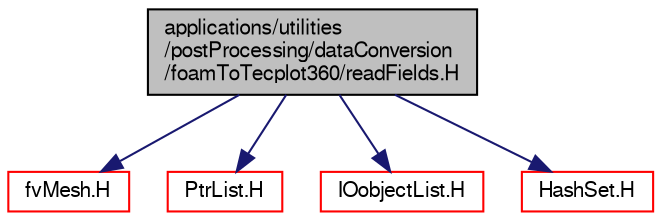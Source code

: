 digraph "applications/utilities/postProcessing/dataConversion/foamToTecplot360/readFields.H"
{
  bgcolor="transparent";
  edge [fontname="FreeSans",fontsize="10",labelfontname="FreeSans",labelfontsize="10"];
  node [fontname="FreeSans",fontsize="10",shape=record];
  Node0 [label="applications/utilities\l/postProcessing/dataConversion\l/foamToTecplot360/readFields.H",height=0.2,width=0.4,color="black", fillcolor="grey75", style="filled", fontcolor="black"];
  Node0 -> Node1 [color="midnightblue",fontsize="10",style="solid",fontname="FreeSans"];
  Node1 [label="fvMesh.H",height=0.2,width=0.4,color="red",URL="$a03533.html"];
  Node0 -> Node168 [color="midnightblue",fontsize="10",style="solid",fontname="FreeSans"];
  Node168 [label="PtrList.H",height=0.2,width=0.4,color="red",URL="$a08717.html"];
  Node0 -> Node268 [color="midnightblue",fontsize="10",style="solid",fontname="FreeSans"];
  Node268 [label="IOobjectList.H",height=0.2,width=0.4,color="red",URL="$a09005.html"];
  Node0 -> Node171 [color="midnightblue",fontsize="10",style="solid",fontname="FreeSans"];
  Node171 [label="HashSet.H",height=0.2,width=0.4,color="red",URL="$a08471.html"];
}
